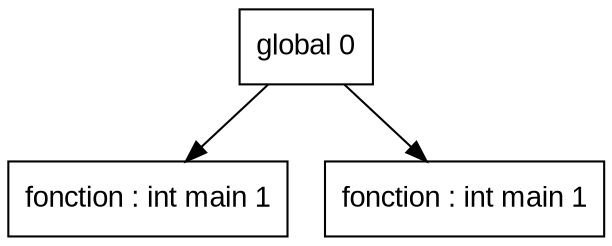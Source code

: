 digraph "tds"{

	node [fontname="Arial"];

	N1 [shape=record label="{ fonction : int main 1
	}"];

	N2 [shape=record label="{ fonction : int main 1
	}"];

	N0 [shape=record label="{ global 0
	}"];


	N0 -> N1; 
	N0 -> N2; 
}
